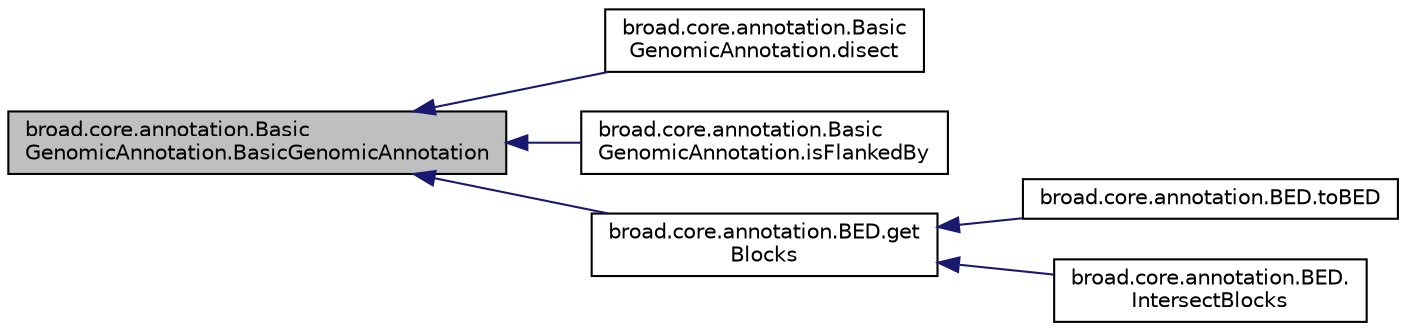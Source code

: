 digraph "broad.core.annotation.BasicGenomicAnnotation.BasicGenomicAnnotation"
{
  edge [fontname="Helvetica",fontsize="10",labelfontname="Helvetica",labelfontsize="10"];
  node [fontname="Helvetica",fontsize="10",shape=record];
  rankdir="LR";
  Node1 [label="broad.core.annotation.Basic\lGenomicAnnotation.BasicGenomicAnnotation",height=0.2,width=0.4,color="black", fillcolor="grey75", style="filled" fontcolor="black"];
  Node1 -> Node2 [dir="back",color="midnightblue",fontsize="10",style="solid"];
  Node2 [label="broad.core.annotation.Basic\lGenomicAnnotation.disect",height=0.2,width=0.4,color="black", fillcolor="white", style="filled",URL="$classbroad_1_1core_1_1annotation_1_1_basic_genomic_annotation.html#a500d51a415b92e638ab83723af56dff0"];
  Node1 -> Node3 [dir="back",color="midnightblue",fontsize="10",style="solid"];
  Node3 [label="broad.core.annotation.Basic\lGenomicAnnotation.isFlankedBy",height=0.2,width=0.4,color="black", fillcolor="white", style="filled",URL="$classbroad_1_1core_1_1annotation_1_1_basic_genomic_annotation.html#a2b03867be090a45c5526631d5e661916"];
  Node1 -> Node4 [dir="back",color="midnightblue",fontsize="10",style="solid"];
  Node4 [label="broad.core.annotation.BED.get\lBlocks",height=0.2,width=0.4,color="black", fillcolor="white", style="filled",URL="$classbroad_1_1core_1_1annotation_1_1_b_e_d.html#a695ef7ec4841b35e0b5decd4c3fa1e79"];
  Node4 -> Node5 [dir="back",color="midnightblue",fontsize="10",style="solid"];
  Node5 [label="broad.core.annotation.BED.toBED",height=0.2,width=0.4,color="black", fillcolor="white", style="filled",URL="$classbroad_1_1core_1_1annotation_1_1_b_e_d.html#acf8673ace0b95319a72e7bf115d80f5b"];
  Node4 -> Node6 [dir="back",color="midnightblue",fontsize="10",style="solid"];
  Node6 [label="broad.core.annotation.BED.\lIntersectBlocks",height=0.2,width=0.4,color="black", fillcolor="white", style="filled",URL="$classbroad_1_1core_1_1annotation_1_1_b_e_d.html#a300061669e13aa1072380dd85d1c5796"];
}
